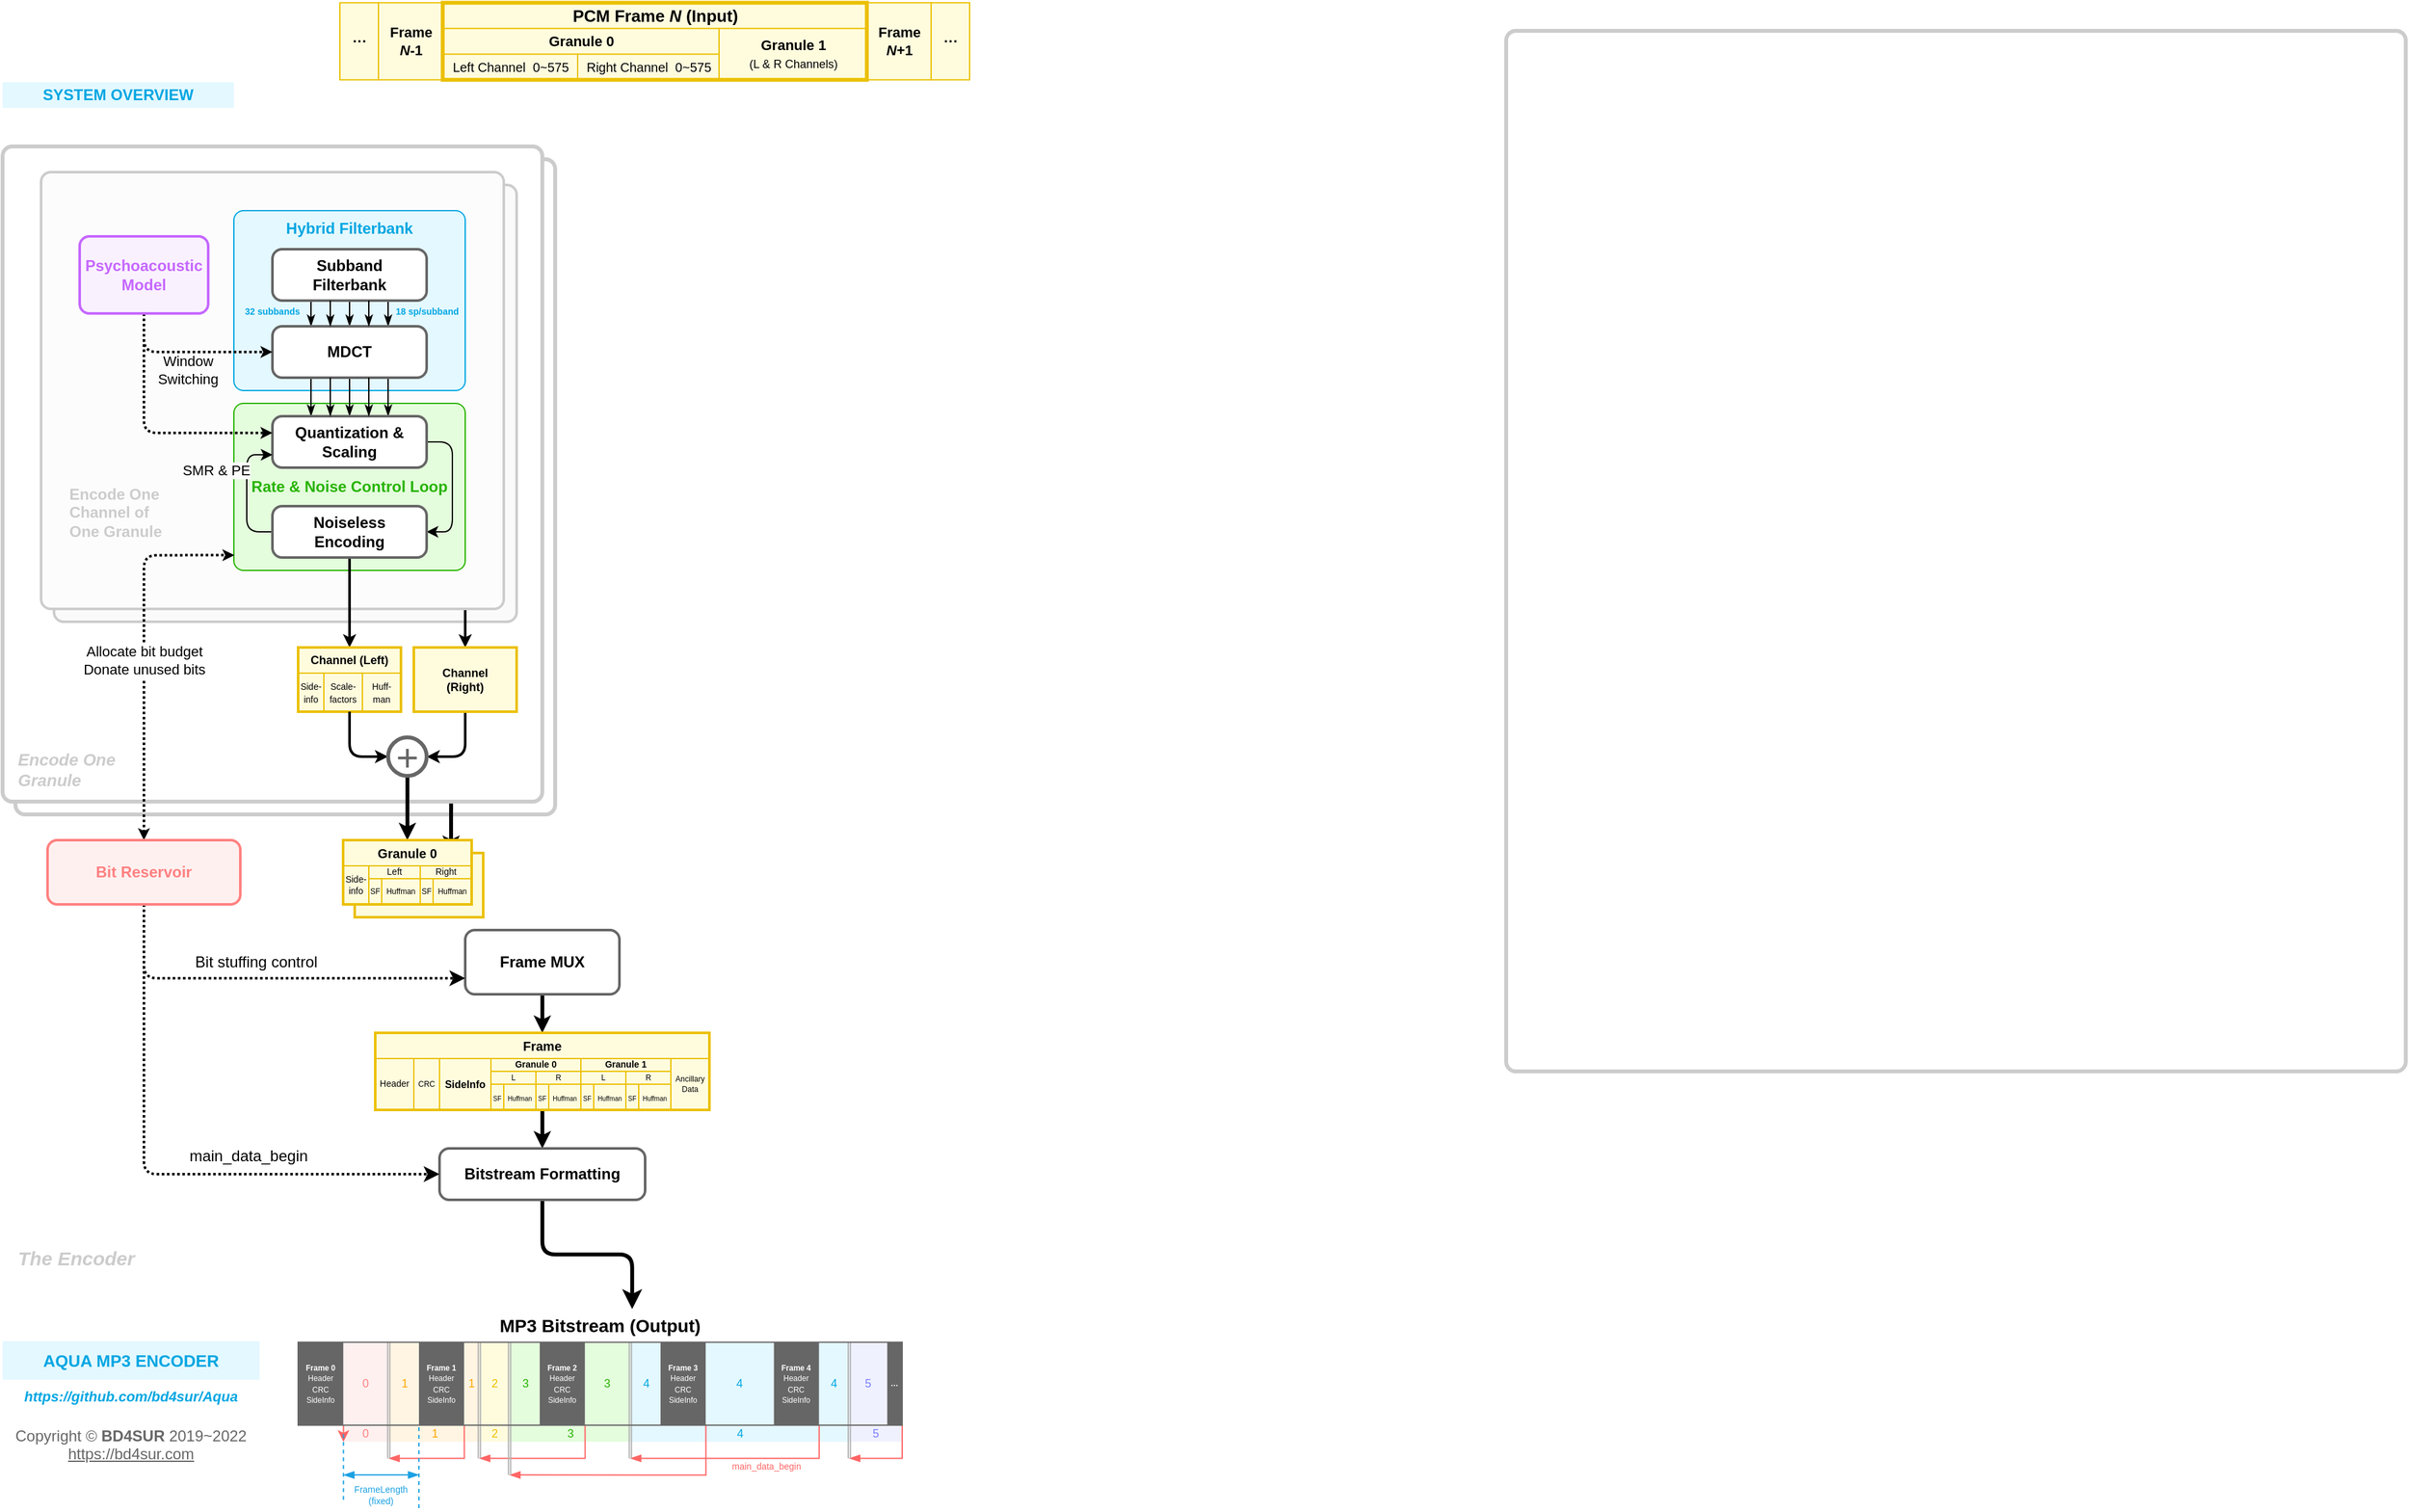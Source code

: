 <mxfile version="14.6.13" type="device"><diagram id="ZD4H_yKI_9F6W-21FXOI" name="Page-1"><mxGraphModel dx="1553" dy="866" grid="1" gridSize="10" guides="1" tooltips="1" connect="1" arrows="1" fold="1" page="1" pageScale="1" pageWidth="1920" pageHeight="1200" math="0" shadow="0"><root><mxCell id="0"/><mxCell id="1" parent="0"/><mxCell id="SL_oXB5MTT6fEGJi04SO-61" value="&lt;b style=&quot;font-size: 13px&quot;&gt;&lt;br&gt;&lt;/b&gt;" style="rounded=1;whiteSpace=wrap;html=1;strokeColor=#CCCCCC;fillColor=#FFFFFF;arcSize=15;absoluteArcSize=1;fontColor=#333333;align=center;strokeWidth=3;" parent="1" vertex="1"><mxGeometry x="50" y="170" width="420" height="510" as="geometry"/></mxCell><mxCell id="sbfCJANz1OwUkJp2nn3u-33" style="edgeStyle=none;rounded=1;orthogonalLoop=1;jettySize=auto;html=1;exitX=0.831;exitY=1.002;exitDx=0;exitDy=0;entryX=0.75;entryY=0;entryDx=0;entryDy=0;endSize=4;strokeWidth=3;fontSize=7;exitPerimeter=0;" parent="1" source="SL_oXB5MTT6fEGJi04SO-59" target="Id4Xp1bTh-s1tEXMkcyZ-22" edge="1"><mxGeometry relative="1" as="geometry"/></mxCell><mxCell id="SL_oXB5MTT6fEGJi04SO-59" value="&lt;b&gt;&lt;br&gt;&lt;/b&gt;" style="rounded=1;whiteSpace=wrap;html=1;strokeColor=#cccccc;fillColor=#FFFFFF;arcSize=15;absoluteArcSize=1;fontColor=#333333;align=center;strokeWidth=3;" parent="1" vertex="1"><mxGeometry x="40" y="160" width="420" height="510" as="geometry"/></mxCell><mxCell id="SL_oXB5MTT6fEGJi04SO-37" value="&lt;b&gt;&lt;br&gt;&lt;/b&gt;" style="rounded=1;whiteSpace=wrap;html=1;arcSize=15;absoluteArcSize=1;fontColor=#CCCCCC;align=center;strokeWidth=2;strokeColor=#CCCCCC;fillColor=#FAFAFA;" parent="1" vertex="1"><mxGeometry x="80" y="190" width="360" height="340" as="geometry"/></mxCell><mxCell id="mhcP3vSzp7IAVWrXSec_-7" value="···" style="rounded=0;whiteSpace=wrap;html=1;strokeColor=#EBC000;fillColor=#FFFCDE;horizontal=1;verticalAlign=middle;fontStyle=1;fontSize=11;strokeWidth=1;" parent="1" vertex="1"><mxGeometry x="762.5" y="48.15" width="30" height="60" as="geometry"/></mxCell><mxCell id="mhcP3vSzp7IAVWrXSec_-2" value="Frame&lt;br&gt;&lt;i&gt;N&lt;/i&gt;+1" style="rounded=0;whiteSpace=wrap;html=1;strokeColor=#EBC000;fillColor=#FFFCDE;horizontal=1;verticalAlign=middle;fontStyle=1;fontSize=11;strokeWidth=1;" parent="1" vertex="1"><mxGeometry x="712.5" y="48.15" width="50" height="60" as="geometry"/></mxCell><mxCell id="mhcP3vSzp7IAVWrXSec_-8" value="···" style="rounded=0;whiteSpace=wrap;html=1;strokeColor=#EBC000;fillColor=#FFFCDE;horizontal=1;verticalAlign=middle;fontStyle=1;fontSize=11;strokeWidth=1;" parent="1" vertex="1"><mxGeometry x="302.5" y="48.15" width="30" height="60" as="geometry"/></mxCell><mxCell id="Id4Xp1bTh-s1tEXMkcyZ-107" value="&lt;b&gt;&lt;br&gt;&lt;/b&gt;" style="rounded=1;whiteSpace=wrap;html=1;strokeColor=#cccccc;fillColor=#FFFFFF;arcSize=15;absoluteArcSize=1;fontColor=#000000;align=center;strokeWidth=3;" parent="1" vertex="1"><mxGeometry x="1210" y="70" width="700" height="810" as="geometry"/></mxCell><mxCell id="SL_oXB5MTT6fEGJi04SO-69" value="&lt;font style=&quot;font-size: 13px&quot;&gt;PCM Frame &lt;i&gt;N&lt;/i&gt; (Input)&lt;/font&gt;" style="rounded=0;whiteSpace=wrap;html=1;strokeColor=#EBC000;fillColor=#FFFCDE;horizontal=1;verticalAlign=top;fontStyle=1;spacingTop=-4;fontSize=13;" parent="1" vertex="1"><mxGeometry x="382.5" y="48.15" width="330" height="60" as="geometry"/></mxCell><mxCell id="SL_oXB5MTT6fEGJi04SO-62" value="Granule 0" style="rounded=0;whiteSpace=wrap;html=1;strokeColor=#EBC000;fillColor=#FFFCDE;horizontal=1;verticalAlign=top;fontStyle=1;spacingBottom=0;spacingTop=-3;fontSize=11;" parent="1" vertex="1"><mxGeometry x="382.5" y="68.15" width="215" height="40" as="geometry"/></mxCell><mxCell id="sbfCJANz1OwUkJp2nn3u-25" style="rounded=1;orthogonalLoop=1;jettySize=auto;html=1;entryX=0.5;entryY=0;entryDx=0;entryDy=0;strokeWidth=2;endSize=4;" parent="1" target="Id4Xp1bTh-s1tEXMkcyZ-9" edge="1"><mxGeometry relative="1" as="geometry"><mxPoint x="400" y="520" as="sourcePoint"/></mxGeometry></mxCell><mxCell id="SL_oXB5MTT6fEGJi04SO-35" value="" style="rounded=1;whiteSpace=wrap;html=1;arcSize=15;absoluteArcSize=1;fontColor=#333333;align=left;strokeColor=#CCCCCC;strokeWidth=2;fillColor=#Fcfcfc;" parent="1" vertex="1"><mxGeometry x="70" y="180" width="360" height="340" as="geometry"/></mxCell><mxCell id="SL_oXB5MTT6fEGJi04SO-28" value="Rate &amp;amp; Noise Control Loop" style="rounded=1;whiteSpace=wrap;html=1;strokeColor=#27B300;fillColor=#E4FDDD;arcSize=15;absoluteArcSize=1;verticalAlign=middle;fontStyle=1;fontColor=#27B300;fontSize=12;strokeWidth=1;" parent="1" vertex="1"><mxGeometry x="220" y="360" width="180" height="130" as="geometry"/></mxCell><mxCell id="SL_oXB5MTT6fEGJi04SO-26" value="Hybrid Filterbank" style="rounded=1;whiteSpace=wrap;html=1;strokeColor=#00A6E2;fillColor=#E4F8FF;arcSize=15;absoluteArcSize=1;verticalAlign=top;align=center;fontStyle=1;fontColor=#00A6E2;fontSize=12;strokeWidth=1;" parent="1" vertex="1"><mxGeometry x="220" y="210" width="180" height="140" as="geometry"/></mxCell><mxCell id="SL_oXB5MTT6fEGJi04SO-8" style="edgeStyle=orthogonalEdgeStyle;rounded=0;orthogonalLoop=1;jettySize=auto;html=1;exitX=0.5;exitY=1;exitDx=0;exitDy=0;entryX=0.5;entryY=0;entryDx=0;entryDy=0;strokeWidth=1;endArrow=classicThin;endFill=1;" parent="1" source="SL_oXB5MTT6fEGJi04SO-1" target="SL_oXB5MTT6fEGJi04SO-2" edge="1"><mxGeometry relative="1" as="geometry"/></mxCell><mxCell id="M6BIroo0IRRYwlxqJ-o5-2" style="edgeStyle=orthogonalEdgeStyle;rounded=0;orthogonalLoop=1;jettySize=auto;html=1;exitX=0.25;exitY=1;exitDx=0;exitDy=0;entryX=0.25;entryY=0;entryDx=0;entryDy=0;fontFamily=Verdana;fontColor=#808080;strokeWidth=1;endArrow=classicThin;endFill=1;" parent="1" source="SL_oXB5MTT6fEGJi04SO-1" target="SL_oXB5MTT6fEGJi04SO-2" edge="1"><mxGeometry relative="1" as="geometry"/></mxCell><mxCell id="M6BIroo0IRRYwlxqJ-o5-3" style="edgeStyle=orthogonalEdgeStyle;rounded=0;orthogonalLoop=1;jettySize=auto;html=1;exitX=0.75;exitY=1;exitDx=0;exitDy=0;entryX=0.75;entryY=0;entryDx=0;entryDy=0;strokeWidth=1;fontFamily=Verdana;fontColor=#808080;endArrow=classicThin;endFill=1;" parent="1" source="SL_oXB5MTT6fEGJi04SO-1" target="SL_oXB5MTT6fEGJi04SO-2" edge="1"><mxGeometry relative="1" as="geometry"/></mxCell><mxCell id="SL_oXB5MTT6fEGJi04SO-1" value="Subband&lt;br&gt;Filterbank" style="rounded=1;whiteSpace=wrap;html=1;absoluteArcSize=1;arcSize=15;fontStyle=1;strokeWidth=2;strokeColor=#666666;" parent="1" vertex="1"><mxGeometry x="250" y="240" width="120" height="40" as="geometry"/></mxCell><mxCell id="SL_oXB5MTT6fEGJi04SO-9" style="edgeStyle=orthogonalEdgeStyle;rounded=0;orthogonalLoop=1;jettySize=auto;html=1;exitX=0.5;exitY=1;exitDx=0;exitDy=0;entryX=0.5;entryY=0;entryDx=0;entryDy=0;strokeWidth=1;endArrow=classicThin;endFill=1;" parent="1" source="SL_oXB5MTT6fEGJi04SO-2" target="SL_oXB5MTT6fEGJi04SO-3" edge="1"><mxGeometry relative="1" as="geometry"/></mxCell><mxCell id="M6BIroo0IRRYwlxqJ-o5-8" style="edgeStyle=orthogonalEdgeStyle;rounded=0;orthogonalLoop=1;jettySize=auto;html=1;exitX=0.25;exitY=1;exitDx=0;exitDy=0;entryX=0.25;entryY=0;entryDx=0;entryDy=0;strokeWidth=1;fontFamily=Verdana;fontColor=#808080;endArrow=classicThin;endFill=1;" parent="1" source="SL_oXB5MTT6fEGJi04SO-2" target="SL_oXB5MTT6fEGJi04SO-3" edge="1"><mxGeometry relative="1" as="geometry"/></mxCell><mxCell id="M6BIroo0IRRYwlxqJ-o5-9" style="edgeStyle=orthogonalEdgeStyle;rounded=0;orthogonalLoop=1;jettySize=auto;html=1;exitX=0.75;exitY=1;exitDx=0;exitDy=0;entryX=0.75;entryY=0;entryDx=0;entryDy=0;strokeWidth=1;fontFamily=Verdana;fontColor=#808080;endArrow=classicThin;endFill=1;" parent="1" source="SL_oXB5MTT6fEGJi04SO-2" target="SL_oXB5MTT6fEGJi04SO-3" edge="1"><mxGeometry relative="1" as="geometry"/></mxCell><mxCell id="SL_oXB5MTT6fEGJi04SO-2" value="MDCT" style="rounded=1;whiteSpace=wrap;html=1;absoluteArcSize=1;arcSize=15;fontStyle=1;strokeWidth=2;strokeColor=#666666;" parent="1" vertex="1"><mxGeometry x="250" y="300" width="120" height="40" as="geometry"/></mxCell><mxCell id="SL_oXB5MTT6fEGJi04SO-14" style="edgeStyle=orthogonalEdgeStyle;orthogonalLoop=1;jettySize=auto;html=1;exitX=1;exitY=0.5;exitDx=0;exitDy=0;entryX=1;entryY=0.5;entryDx=0;entryDy=0;rounded=1;" parent="1" source="SL_oXB5MTT6fEGJi04SO-3" target="SL_oXB5MTT6fEGJi04SO-4" edge="1"><mxGeometry relative="1" as="geometry"/></mxCell><mxCell id="SL_oXB5MTT6fEGJi04SO-3" value="&lt;font style=&quot;font-size: 12px;&quot;&gt;Quantization &amp;amp;&lt;br style=&quot;font-size: 12px;&quot;&gt;Scaling&lt;/font&gt;" style="rounded=1;whiteSpace=wrap;html=1;arcSize=15;absoluteArcSize=1;fontStyle=1;strokeWidth=2;strokeColor=#666666;fontSize=12;" parent="1" vertex="1"><mxGeometry x="250" y="370" width="120" height="40" as="geometry"/></mxCell><mxCell id="SL_oXB5MTT6fEGJi04SO-15" style="edgeStyle=orthogonalEdgeStyle;rounded=1;orthogonalLoop=1;jettySize=auto;html=1;exitX=0;exitY=0.5;exitDx=0;exitDy=0;entryX=0;entryY=0.75;entryDx=0;entryDy=0;" parent="1" source="SL_oXB5MTT6fEGJi04SO-4" target="SL_oXB5MTT6fEGJi04SO-3" edge="1"><mxGeometry relative="1" as="geometry"/></mxCell><mxCell id="sbfCJANz1OwUkJp2nn3u-13" style="edgeStyle=orthogonalEdgeStyle;rounded=1;orthogonalLoop=1;jettySize=auto;html=1;exitX=0.5;exitY=1;exitDx=0;exitDy=0;entryX=0.5;entryY=0;entryDx=0;entryDy=0;strokeWidth=2;endSize=4;" parent="1" source="SL_oXB5MTT6fEGJi04SO-4" target="1MiHoFg_cXncjIn1KHRP-2" edge="1"><mxGeometry relative="1" as="geometry"/></mxCell><mxCell id="SL_oXB5MTT6fEGJi04SO-4" value="Noiseless&lt;br style=&quot;font-size: 12px;&quot;&gt;Encoding" style="rounded=1;whiteSpace=wrap;html=1;absoluteArcSize=1;arcSize=15;fontStyle=1;fontSize=12;strokeWidth=2;strokeColor=#666666;" parent="1" vertex="1"><mxGeometry x="250" y="440" width="120" height="40" as="geometry"/></mxCell><mxCell id="SL_oXB5MTT6fEGJi04SO-18" style="edgeStyle=orthogonalEdgeStyle;rounded=1;orthogonalLoop=1;jettySize=auto;html=1;exitX=0.5;exitY=1;exitDx=0;exitDy=0;entryX=0;entryY=0.5;entryDx=0;entryDy=0;dashed=1;strokeWidth=2;dashPattern=1 1;endSize=3;" parent="1" source="SL_oXB5MTT6fEGJi04SO-16" target="SL_oXB5MTT6fEGJi04SO-2" edge="1"><mxGeometry relative="1" as="geometry"/></mxCell><mxCell id="SL_oXB5MTT6fEGJi04SO-21" value="Window&lt;br style=&quot;font-size: 11px;&quot;&gt;Switching" style="text;html=1;align=center;verticalAlign=middle;resizable=0;points=[];;labelBackgroundColor=#FCFCFC;fontSize=11;" parent="SL_oXB5MTT6fEGJi04SO-18" vertex="1" connectable="0"><mxGeometry x="-0.273" y="20" relative="1" as="geometry"><mxPoint x="16.67" y="34" as="offset"/></mxGeometry></mxCell><mxCell id="SL_oXB5MTT6fEGJi04SO-19" style="edgeStyle=orthogonalEdgeStyle;rounded=1;orthogonalLoop=1;jettySize=auto;html=1;dashed=1;strokeWidth=2;dashPattern=1 1;endArrow=classic;endFill=1;endSize=3;exitX=0.5;exitY=1;exitDx=0;exitDy=0;" parent="1" source="SL_oXB5MTT6fEGJi04SO-16" target="SL_oXB5MTT6fEGJi04SO-3" edge="1"><mxGeometry relative="1" as="geometry"><mxPoint x="150" y="280" as="sourcePoint"/><Array as="points"><mxPoint x="150" y="383"/></Array></mxGeometry></mxCell><mxCell id="SL_oXB5MTT6fEGJi04SO-20" value="SMR &amp;amp; PE" style="text;html=1;align=center;verticalAlign=middle;resizable=0;points=[];;labelBackgroundColor=#FCFCFC;fontSize=11;" parent="SL_oXB5MTT6fEGJi04SO-19" vertex="1" connectable="0"><mxGeometry x="-0.039" y="20" relative="1" as="geometry"><mxPoint x="36.24" y="28.9" as="offset"/></mxGeometry></mxCell><mxCell id="SL_oXB5MTT6fEGJi04SO-16" value="Psychoacoustic&lt;br style=&quot;font-size: 12px;&quot;&gt;Model" style="rounded=1;whiteSpace=wrap;html=1;absoluteArcSize=1;arcSize=15;fillColor=#FAF1FF;strokeColor=#C567FF;fontSize=12;fontStyle=1;strokeWidth=2;fontColor=#C567FF;" parent="1" vertex="1"><mxGeometry x="100" y="230" width="100" height="60" as="geometry"/></mxCell><mxCell id="SL_oXB5MTT6fEGJi04SO-22" value="Left Channel&amp;nbsp; 0~575" style="rounded=0;whiteSpace=wrap;html=1;strokeColor=#EBC000;fillColor=#FFFCDE;fontSize=10;" parent="1" vertex="1"><mxGeometry x="382.5" y="88.15" width="105" height="20" as="geometry"/></mxCell><mxCell id="SL_oXB5MTT6fEGJi04SO-36" value="Encode One Channel of&lt;br&gt;One Granule" style="text;html=1;strokeColor=none;fillColor=none;align=left;verticalAlign=middle;whiteSpace=wrap;rounded=0;labelBackgroundColor=none;fontStyle=1;fontSize=12;fontColor=#CCCCCC;" parent="1" vertex="1"><mxGeometry x="90" y="425" width="90" height="40" as="geometry"/></mxCell><mxCell id="SL_oXB5MTT6fEGJi04SO-38" value="Right Channel&amp;nbsp; 0~575" style="rounded=0;whiteSpace=wrap;html=1;strokeColor=#EBC000;fillColor=#FFFCDE;fontSize=10;" parent="1" vertex="1"><mxGeometry x="487.5" y="88.15" width="110" height="20" as="geometry"/></mxCell><mxCell id="SL_oXB5MTT6fEGJi04SO-53" style="edgeStyle=orthogonalEdgeStyle;rounded=1;orthogonalLoop=1;jettySize=auto;html=1;exitX=0.5;exitY=1;exitDx=0;exitDy=0;entryX=0.5;entryY=0;entryDx=0;entryDy=0;strokeWidth=3;endSize=4;" parent="1" source="SL_oXB5MTT6fEGJi04SO-49" target="SL_oXB5MTT6fEGJi04SO-52" edge="1"><mxGeometry relative="1" as="geometry"/></mxCell><mxCell id="SL_oXB5MTT6fEGJi04SO-49" value="Frame MUX" style="rounded=1;whiteSpace=wrap;html=1;absoluteArcSize=1;arcSize=15;fontStyle=1;strokeWidth=2;strokeColor=#666666;" parent="1" vertex="1"><mxGeometry x="400" y="770" width="120" height="50" as="geometry"/></mxCell><mxCell id="SL_oXB5MTT6fEGJi04SO-55" style="edgeStyle=orthogonalEdgeStyle;rounded=1;orthogonalLoop=1;jettySize=auto;html=1;exitX=0.5;exitY=1;exitDx=0;exitDy=0;entryX=0.5;entryY=0;entryDx=0;entryDy=0;strokeWidth=3;startSize=6;endSize=4;" parent="1" source="SL_oXB5MTT6fEGJi04SO-52" target="SL_oXB5MTT6fEGJi04SO-54" edge="1"><mxGeometry relative="1" as="geometry"/></mxCell><mxCell id="SL_oXB5MTT6fEGJi04SO-52" value="" style="rounded=0;whiteSpace=wrap;html=1;strokeColor=#EBC000;fillColor=#FFFCDE;" parent="1" vertex="1"><mxGeometry x="330" y="850" width="260" height="60" as="geometry"/></mxCell><mxCell id="SL_oXB5MTT6fEGJi04SO-58" style="edgeStyle=orthogonalEdgeStyle;rounded=1;orthogonalLoop=1;jettySize=auto;html=1;exitX=0.5;exitY=1;exitDx=0;exitDy=0;strokeWidth=3;entryX=0.553;entryY=0.002;entryDx=0;entryDy=0;entryPerimeter=0;" parent="1" source="SL_oXB5MTT6fEGJi04SO-54" target="1MiHoFg_cXncjIn1KHRP-40" edge="1"><mxGeometry relative="1" as="geometry"><mxPoint x="560" y="1060" as="targetPoint"/></mxGeometry></mxCell><mxCell id="SL_oXB5MTT6fEGJi04SO-54" value="Bitstream Formatting" style="rounded=1;whiteSpace=wrap;html=1;absoluteArcSize=1;arcSize=15;fontStyle=1;strokeWidth=2;strokeColor=#666666;" parent="1" vertex="1"><mxGeometry x="380" y="940" width="160" height="40" as="geometry"/></mxCell><mxCell id="SL_oXB5MTT6fEGJi04SO-60" value="Encode One Granule" style="text;html=1;strokeColor=none;fillColor=none;align=left;verticalAlign=middle;whiteSpace=wrap;rounded=0;labelBackgroundColor=none;fontStyle=3;fontSize=13;fontColor=#CCCCCC;" parent="1" vertex="1"><mxGeometry x="50" y="630" width="120" height="30" as="geometry"/></mxCell><mxCell id="SL_oXB5MTT6fEGJi04SO-63" value="Granule 1&lt;br style=&quot;font-size: 11px&quot;&gt;&lt;font style=&quot;font-weight: normal ; font-size: 9px&quot;&gt;(L &amp;amp; R Channels)&lt;/font&gt;" style="rounded=0;whiteSpace=wrap;html=1;strokeColor=#EBC000;fillColor=#FFFCDE;horizontal=1;verticalAlign=middle;fontStyle=1;fontSize=11;" parent="1" vertex="1"><mxGeometry x="597.5" y="68.15" width="115" height="40" as="geometry"/></mxCell><mxCell id="o0mPNdaz0BpGMCpmVBZC-9" style="edgeStyle=orthogonalEdgeStyle;rounded=1;orthogonalLoop=1;jettySize=auto;html=1;exitX=0.5;exitY=1;exitDx=0;exitDy=0;entryX=0;entryY=0.75;entryDx=0;entryDy=0;strokeWidth=2;dashed=1;dashPattern=1 1;" parent="1" source="o0mPNdaz0BpGMCpmVBZC-7" target="SL_oXB5MTT6fEGJi04SO-49" edge="1"><mxGeometry relative="1" as="geometry"><Array as="points"><mxPoint x="150" y="808"/></Array></mxGeometry></mxCell><mxCell id="o0mPNdaz0BpGMCpmVBZC-12" value="Bit stuffing control" style="text;html=1;align=center;verticalAlign=middle;resizable=0;points=[];;labelBackgroundColor=#ffffff;" parent="o0mPNdaz0BpGMCpmVBZC-9" vertex="1" connectable="0"><mxGeometry x="0.221" y="-1" relative="1" as="geometry"><mxPoint x="-43.57" y="-13.29" as="offset"/></mxGeometry></mxCell><mxCell id="o0mPNdaz0BpGMCpmVBZC-10" style="edgeStyle=orthogonalEdgeStyle;rounded=1;orthogonalLoop=1;jettySize=auto;html=1;exitX=0.5;exitY=1;exitDx=0;exitDy=0;entryX=0;entryY=0.5;entryDx=0;entryDy=0;dashed=1;strokeWidth=2;dashPattern=1 1;" parent="1" source="o0mPNdaz0BpGMCpmVBZC-7" target="SL_oXB5MTT6fEGJi04SO-54" edge="1"><mxGeometry relative="1" as="geometry"><Array as="points"><mxPoint x="150" y="960"/></Array></mxGeometry></mxCell><mxCell id="o0mPNdaz0BpGMCpmVBZC-11" value="main_data_begin" style="text;html=1;align=center;verticalAlign=middle;resizable=0;points=[];;labelBackgroundColor=#ffffff;" parent="o0mPNdaz0BpGMCpmVBZC-10" vertex="1" connectable="0"><mxGeometry x="0.343" y="2" relative="1" as="geometry"><mxPoint x="-4.71" y="-12.17" as="offset"/></mxGeometry></mxCell><mxCell id="o0mPNdaz0BpGMCpmVBZC-13" style="edgeStyle=orthogonalEdgeStyle;rounded=1;orthogonalLoop=1;jettySize=auto;html=1;dashed=1;strokeWidth=2;startArrow=classic;startFill=1;entryX=0.002;entryY=0.909;entryDx=0;entryDy=0;entryPerimeter=0;dashPattern=1 1;endSize=3;startSize=3;exitX=0.5;exitY=0;exitDx=0;exitDy=0;" parent="1" source="o0mPNdaz0BpGMCpmVBZC-7" target="SL_oXB5MTT6fEGJi04SO-28" edge="1"><mxGeometry relative="1" as="geometry"><Array as="points"><mxPoint x="150" y="700"/><mxPoint x="150" y="478"/></Array></mxGeometry></mxCell><mxCell id="o0mPNdaz0BpGMCpmVBZC-15" value="Allocate bit budget&lt;br style=&quot;font-size: 11px&quot;&gt;Donate unused bits" style="text;html=1;align=center;verticalAlign=middle;resizable=0;points=[];;labelBackgroundColor=#ffffff;fontSize=11;labelBorderColor=none;spacingTop=0;spacing=0;spacingBottom=0;" parent="o0mPNdaz0BpGMCpmVBZC-13" vertex="1" connectable="0"><mxGeometry x="-0.247" y="-1" relative="1" as="geometry"><mxPoint x="-1" y="-30" as="offset"/></mxGeometry></mxCell><mxCell id="o0mPNdaz0BpGMCpmVBZC-7" value="Bit Reservoir" style="rounded=1;whiteSpace=wrap;html=1;absoluteArcSize=1;arcSize=15;fillColor=#FFF0F0;strokeColor=#FF8080;fontStyle=1;fontColor=#FF8080;strokeWidth=2;" parent="1" vertex="1"><mxGeometry x="75" y="700" width="150" height="50" as="geometry"/></mxCell><mxCell id="sbfCJANz1OwUkJp2nn3u-20" style="edgeStyle=orthogonalEdgeStyle;rounded=1;orthogonalLoop=1;jettySize=auto;html=1;exitX=0.5;exitY=1;exitDx=0;exitDy=0;entryX=1;entryY=0.5;entryDx=0;entryDy=0;strokeWidth=2;endSize=4;" parent="1" source="Id4Xp1bTh-s1tEXMkcyZ-9" target="sbfCJANz1OwUkJp2nn3u-30" edge="1"><mxGeometry relative="1" as="geometry"><mxPoint x="390" y="665" as="targetPoint"/></mxGeometry></mxCell><mxCell id="Id4Xp1bTh-s1tEXMkcyZ-9" value="Channel&lt;br&gt;(Right)" style="rounded=0;whiteSpace=wrap;html=1;strokeColor=#EBC000;fillColor=#FFFCDE;fontSize=9;fontStyle=1;strokeWidth=2;" parent="1" vertex="1"><mxGeometry x="360" y="550" width="80" height="50" as="geometry"/></mxCell><mxCell id="Id4Xp1bTh-s1tEXMkcyZ-22" value="Granule 1" style="rounded=0;whiteSpace=wrap;html=1;fontSize=10;fontStyle=1;fillColor=#FFFCDE;strokeColor=#EBC000;strokeWidth=2;" parent="1" vertex="1"><mxGeometry x="314" y="710" width="100" height="50" as="geometry"/></mxCell><mxCell id="Id4Xp1bTh-s1tEXMkcyZ-30" value="Frame" style="rounded=0;whiteSpace=wrap;html=1;fontSize=10;fontStyle=1;fillColor=#FFFCDE;strokeColor=#EBC000;" parent="1" vertex="1"><mxGeometry x="330" y="850" width="260" height="20" as="geometry"/></mxCell><mxCell id="Id4Xp1bTh-s1tEXMkcyZ-31" value="Header" style="rounded=0;whiteSpace=wrap;html=1;strokeColor=#EBC000;fillColor=#FFFCDE;fontSize=7;" parent="1" vertex="1"><mxGeometry x="330" y="870" width="30" height="40" as="geometry"/></mxCell><mxCell id="Id4Xp1bTh-s1tEXMkcyZ-32" value="CRC" style="rounded=0;whiteSpace=wrap;html=1;strokeColor=#EBC000;fillColor=#FFFCDE;fontSize=6;" parent="1" vertex="1"><mxGeometry x="360" y="870" width="20" height="40" as="geometry"/></mxCell><mxCell id="Id4Xp1bTh-s1tEXMkcyZ-33" value="Granule 0" style="rounded=0;whiteSpace=wrap;html=1;strokeColor=#EBC000;fillColor=#FFFCDE;fontSize=7;fontStyle=1" parent="1" vertex="1"><mxGeometry x="420" y="870" width="70" height="10" as="geometry"/></mxCell><mxCell id="Id4Xp1bTh-s1tEXMkcyZ-34" value="Granule 1" style="rounded=0;whiteSpace=wrap;html=1;strokeColor=#EBC000;fillColor=#FFFCDE;fontSize=7;fontStyle=1" parent="1" vertex="1"><mxGeometry x="490" y="870" width="70" height="10" as="geometry"/></mxCell><mxCell id="Id4Xp1bTh-s1tEXMkcyZ-35" value="Ancillary&lt;br style=&quot;font-size: 6px;&quot;&gt;Data" style="rounded=0;whiteSpace=wrap;html=1;strokeColor=#EBC000;fillColor=#FFFCDE;fontSize=6;" parent="1" vertex="1"><mxGeometry x="560" y="870" width="30" height="40" as="geometry"/></mxCell><mxCell id="Id4Xp1bTh-s1tEXMkcyZ-36" value="SideInfo" style="rounded=0;whiteSpace=wrap;html=1;strokeColor=#EBC000;fillColor=#FFFCDE;fontSize=8;fontStyle=1" parent="1" vertex="1"><mxGeometry x="380" y="870" width="40" height="40" as="geometry"/></mxCell><mxCell id="Id4Xp1bTh-s1tEXMkcyZ-86" value="L" style="rounded=0;whiteSpace=wrap;html=1;strokeColor=#EBC000;fillColor=#FFFCDE;fontSize=6;fontStyle=0" parent="1" vertex="1"><mxGeometry x="490" y="880" width="35" height="10" as="geometry"/></mxCell><mxCell id="Id4Xp1bTh-s1tEXMkcyZ-87" value="R" style="rounded=0;whiteSpace=wrap;html=1;strokeColor=#EBC000;fillColor=#FFFCDE;fontSize=6;fontStyle=0" parent="1" vertex="1"><mxGeometry x="525" y="880" width="35" height="10" as="geometry"/></mxCell><mxCell id="Id4Xp1bTh-s1tEXMkcyZ-90" value="L" style="rounded=0;whiteSpace=wrap;html=1;strokeColor=#EBC000;fillColor=#FFFCDE;fontSize=6;fontStyle=0" parent="1" vertex="1"><mxGeometry x="420" y="880" width="35" height="10" as="geometry"/></mxCell><mxCell id="Id4Xp1bTh-s1tEXMkcyZ-91" value="R" style="rounded=0;whiteSpace=wrap;html=1;strokeColor=#EBC000;fillColor=#FFFCDE;fontSize=6;fontStyle=0" parent="1" vertex="1"><mxGeometry x="455" y="880" width="35" height="10" as="geometry"/></mxCell><mxCell id="Id4Xp1bTh-s1tEXMkcyZ-92" value="SF" style="rounded=0;whiteSpace=wrap;html=1;strokeColor=#EBC000;fillColor=#FFFCDE;fontSize=5;fontStyle=0" parent="1" vertex="1"><mxGeometry x="420" y="890" width="10" height="20" as="geometry"/></mxCell><mxCell id="Id4Xp1bTh-s1tEXMkcyZ-93" value="Huffman" style="rounded=0;whiteSpace=wrap;html=1;strokeColor=#EBC000;fillColor=#FFFCDE;fontSize=5;fontStyle=0" parent="1" vertex="1"><mxGeometry x="430" y="890" width="25" height="20" as="geometry"/></mxCell><mxCell id="Id4Xp1bTh-s1tEXMkcyZ-94" value="SF" style="rounded=0;whiteSpace=wrap;html=1;strokeColor=#EBC000;fillColor=#FFFCDE;fontSize=5;fontStyle=0" parent="1" vertex="1"><mxGeometry x="455" y="890" width="10" height="20" as="geometry"/></mxCell><mxCell id="Id4Xp1bTh-s1tEXMkcyZ-95" value="Huffman" style="rounded=0;whiteSpace=wrap;html=1;strokeColor=#EBC000;fillColor=#FFFCDE;fontSize=5;fontStyle=0" parent="1" vertex="1"><mxGeometry x="465" y="890" width="25" height="20" as="geometry"/></mxCell><mxCell id="Id4Xp1bTh-s1tEXMkcyZ-96" value="SF" style="rounded=0;whiteSpace=wrap;html=1;strokeColor=#EBC000;fillColor=#FFFCDE;fontSize=5;fontStyle=0" parent="1" vertex="1"><mxGeometry x="490" y="890" width="10" height="20" as="geometry"/></mxCell><mxCell id="Id4Xp1bTh-s1tEXMkcyZ-97" value="Huffman" style="rounded=0;whiteSpace=wrap;html=1;strokeColor=#EBC000;fillColor=#FFFCDE;fontSize=5;fontStyle=0" parent="1" vertex="1"><mxGeometry x="500" y="890" width="25" height="20" as="geometry"/></mxCell><mxCell id="Id4Xp1bTh-s1tEXMkcyZ-98" value="SF" style="rounded=0;whiteSpace=wrap;html=1;strokeColor=#EBC000;fillColor=#FFFCDE;fontSize=5;fontStyle=0" parent="1" vertex="1"><mxGeometry x="525" y="890" width="10" height="20" as="geometry"/></mxCell><mxCell id="Id4Xp1bTh-s1tEXMkcyZ-99" value="Huffman" style="rounded=0;whiteSpace=wrap;html=1;strokeColor=#EBC000;fillColor=#FFFCDE;fontSize=5;fontStyle=0" parent="1" vertex="1"><mxGeometry x="535" y="890" width="25" height="20" as="geometry"/></mxCell><mxCell id="M6BIroo0IRRYwlxqJ-o5-4" style="edgeStyle=orthogonalEdgeStyle;rounded=0;orthogonalLoop=1;jettySize=auto;html=1;exitX=0.25;exitY=1;exitDx=0;exitDy=0;entryX=0.25;entryY=0;entryDx=0;entryDy=0;fontFamily=Verdana;fontColor=#808080;strokeWidth=1;endArrow=classicThin;endFill=1;" parent="1" edge="1"><mxGeometry relative="1" as="geometry"><mxPoint x="325" y="280" as="sourcePoint"/><mxPoint x="325" y="300" as="targetPoint"/></mxGeometry></mxCell><mxCell id="M6BIroo0IRRYwlxqJ-o5-5" style="edgeStyle=orthogonalEdgeStyle;rounded=0;orthogonalLoop=1;jettySize=auto;html=1;exitX=0.25;exitY=1;exitDx=0;exitDy=0;entryX=0.25;entryY=0;entryDx=0;entryDy=0;fontFamily=Verdana;fontColor=#808080;strokeWidth=1;endArrow=classicThin;endFill=1;" parent="1" edge="1"><mxGeometry relative="1" as="geometry"><mxPoint x="295" y="280" as="sourcePoint"/><mxPoint x="295" y="300" as="targetPoint"/></mxGeometry></mxCell><mxCell id="M6BIroo0IRRYwlxqJ-o5-10" style="edgeStyle=orthogonalEdgeStyle;rounded=0;orthogonalLoop=1;jettySize=auto;html=1;exitX=0.25;exitY=1;exitDx=0;exitDy=0;entryX=0.25;entryY=0;entryDx=0;entryDy=0;strokeWidth=1;fontFamily=Verdana;fontColor=#808080;endArrow=classicThin;endFill=1;" parent="1" edge="1"><mxGeometry relative="1" as="geometry"><mxPoint x="325" y="340" as="sourcePoint"/><mxPoint x="325" y="370" as="targetPoint"/></mxGeometry></mxCell><mxCell id="M6BIroo0IRRYwlxqJ-o5-11" style="edgeStyle=orthogonalEdgeStyle;rounded=0;orthogonalLoop=1;jettySize=auto;html=1;exitX=0.25;exitY=1;exitDx=0;exitDy=0;entryX=0.25;entryY=0;entryDx=0;entryDy=0;strokeWidth=1;fontFamily=Verdana;fontColor=#808080;endArrow=classicThin;endFill=1;" parent="1" edge="1"><mxGeometry relative="1" as="geometry"><mxPoint x="295" y="340" as="sourcePoint"/><mxPoint x="295" y="370" as="targetPoint"/></mxGeometry></mxCell><mxCell id="M6BIroo0IRRYwlxqJ-o5-12" value="32 subbands" style="text;html=1;strokeColor=none;fillColor=none;align=center;verticalAlign=middle;whiteSpace=wrap;rounded=0;fontFamily=Helvetica;fontColor=#00A6E2;fontSize=7;labelBackgroundColor=none;labelBorderColor=none;fontStyle=1" parent="1" vertex="1"><mxGeometry x="220" y="284" width="60" height="10" as="geometry"/></mxCell><mxCell id="M6BIroo0IRRYwlxqJ-o5-13" value="&lt;font style=&quot;font-size: 7px&quot;&gt;18 &lt;font style=&quot;font-size: 7px&quot;&gt;sp&lt;/font&gt;/subband&lt;/font&gt;" style="text;html=1;strokeColor=none;fillColor=none;align=left;verticalAlign=middle;whiteSpace=wrap;rounded=0;fontFamily=Helvetica;fontColor=#00A6E2;fontSize=7;labelBackgroundColor=none;labelBorderColor=none;fontStyle=1" parent="1" vertex="1"><mxGeometry x="343.5" y="284" width="65" height="10" as="geometry"/></mxCell><mxCell id="7iFkQyh_jIka-9ca9nQl-1" value="&lt;font style=&quot;font-size: 12px&quot;&gt;SYSTEM OVERVIEW&lt;br style=&quot;font-size: 12px&quot;&gt;&lt;/font&gt;" style="text;html=1;strokeColor=none;fillColor=#E4F8FF;align=center;verticalAlign=middle;whiteSpace=wrap;rounded=0;labelBackgroundColor=none;fontFamily=Helvetica;fontSize=12;fontColor=#00A6E2;fontStyle=1;labelBorderColor=none;arcSize=27;" parent="1" vertex="1"><mxGeometry x="40" y="110" width="180" height="20" as="geometry"/></mxCell><mxCell id="1MiHoFg_cXncjIn1KHRP-4" value="" style="rounded=0;whiteSpace=wrap;html=1;fontSize=10;fontStyle=1;fillColor=none;strokeColor=#EBC000;strokeWidth=2;" parent="1" vertex="1"><mxGeometry x="330" y="850" width="260" height="60" as="geometry"/></mxCell><mxCell id="1MiHoFg_cXncjIn1KHRP-5" value="" style="group" parent="1" vertex="1" connectable="0"><mxGeometry x="270" y="1065" width="470" height="155" as="geometry"/></mxCell><mxCell id="1MiHoFg_cXncjIn1KHRP-6" value="" style="group" parent="1MiHoFg_cXncjIn1KHRP-5" vertex="1" connectable="0"><mxGeometry width="470.0" height="155" as="geometry"/></mxCell><mxCell id="1MiHoFg_cXncjIn1KHRP-7" value="0" style="rounded=0;whiteSpace=wrap;html=1;strokeColor=none;fillColor=#fff0f0;fontSize=9;fontColor=#FF8080;" parent="1MiHoFg_cXncjIn1KHRP-6" vertex="1"><mxGeometry x="35.25" y="90.417" width="35.25" height="12.917" as="geometry"/></mxCell><mxCell id="1MiHoFg_cXncjIn1KHRP-8" value="1" style="rounded=0;whiteSpace=wrap;html=1;strokeColor=none;fillColor=#FFF5E2;fontSize=9;fontColor=#FFA600;" parent="1MiHoFg_cXncjIn1KHRP-6" vertex="1"><mxGeometry x="70.5" y="90.417" width="70.5" height="12.917" as="geometry"/></mxCell><mxCell id="1MiHoFg_cXncjIn1KHRP-9" value="2" style="rounded=0;whiteSpace=wrap;html=1;strokeColor=none;fillColor=#FFFCDE;fontSize=9;fontColor=#EBC000;" parent="1MiHoFg_cXncjIn1KHRP-6" vertex="1"><mxGeometry x="141.0" y="90.417" width="23.5" height="12.917" as="geometry"/></mxCell><mxCell id="1MiHoFg_cXncjIn1KHRP-10" value="3" style="rounded=0;whiteSpace=wrap;html=1;strokeColor=none;fillColor=#e4fddd;fontSize=9;fontColor=#27B300;" parent="1MiHoFg_cXncjIn1KHRP-6" vertex="1"><mxGeometry x="164.5" y="90.417" width="94.0" height="12.917" as="geometry"/></mxCell><mxCell id="1MiHoFg_cXncjIn1KHRP-11" value="4" style="rounded=0;whiteSpace=wrap;html=1;strokeColor=none;fillColor=#E4F8FF;fontSize=9;fontColor=#00A6E2;" parent="1MiHoFg_cXncjIn1KHRP-6" vertex="1"><mxGeometry x="258.5" y="90.417" width="170.375" height="12.917" as="geometry"/></mxCell><mxCell id="1MiHoFg_cXncjIn1KHRP-12" value="5" style="rounded=0;whiteSpace=wrap;html=1;strokeColor=none;fillColor=#f0f1ff;fontSize=9;fontColor=#7A80FF;" parent="1MiHoFg_cXncjIn1KHRP-6" vertex="1"><mxGeometry x="428.875" y="90.417" width="41.125" height="12.917" as="geometry"/></mxCell><mxCell id="1MiHoFg_cXncjIn1KHRP-13" style="edgeStyle=orthogonalEdgeStyle;curved=1;orthogonalLoop=1;jettySize=auto;html=1;exitX=1;exitY=1;exitDx=0;exitDy=0;entryX=0;entryY=1;entryDx=0;entryDy=0;strokeColor=#FF6666;strokeWidth=1;fontSize=8;" parent="1MiHoFg_cXncjIn1KHRP-6" source="1MiHoFg_cXncjIn1KHRP-14" target="1MiHoFg_cXncjIn1KHRP-7" edge="1"><mxGeometry relative="1" as="geometry"/></mxCell><mxCell id="1MiHoFg_cXncjIn1KHRP-14" value="&lt;font style=&quot;font-size: 6px&quot;&gt;&lt;b&gt;Frame 0&lt;/b&gt;&lt;br&gt;Header&lt;br&gt;CRC&lt;br&gt;SideInfo&lt;/font&gt;" style="rounded=0;whiteSpace=wrap;html=1;strokeColor=none;fillColor=#666666;fontSize=7;fontColor=#ffffff;" parent="1MiHoFg_cXncjIn1KHRP-6" vertex="1"><mxGeometry y="25.833" width="35.25" height="64.583" as="geometry"/></mxCell><mxCell id="1MiHoFg_cXncjIn1KHRP-15" style="edgeStyle=orthogonalEdgeStyle;rounded=0;orthogonalLoop=1;jettySize=auto;html=1;exitX=1;exitY=1;exitDx=0;exitDy=0;strokeWidth=1;fontSize=8;strokeColor=#FF6666;endArrow=blockThin;endFill=1;" parent="1MiHoFg_cXncjIn1KHRP-6" source="1MiHoFg_cXncjIn1KHRP-16" edge="1"><mxGeometry relative="1" as="geometry"><mxPoint x="70.5" y="116.25" as="targetPoint"/><Array as="points"><mxPoint x="129.25" y="116.25"/><mxPoint x="70.5" y="116.25"/></Array></mxGeometry></mxCell><mxCell id="1MiHoFg_cXncjIn1KHRP-16" value="&lt;font style=&quot;font-size: 6px&quot;&gt;&lt;b&gt;Frame 1&lt;/b&gt;&lt;br&gt;Header&lt;br&gt;CRC&lt;br&gt;SideInfo&lt;/font&gt;" style="rounded=0;whiteSpace=wrap;html=1;strokeColor=none;fillColor=#666666;fontSize=7;fontColor=#ffffff;" parent="1MiHoFg_cXncjIn1KHRP-6" vertex="1"><mxGeometry x="94.0" y="25.833" width="35.25" height="64.583" as="geometry"/></mxCell><mxCell id="1MiHoFg_cXncjIn1KHRP-17" style="edgeStyle=orthogonalEdgeStyle;rounded=0;orthogonalLoop=1;jettySize=auto;html=1;exitX=1;exitY=1;exitDx=0;exitDy=0;strokeColor=#FF6666;strokeWidth=1;fontSize=8;endArrow=blockThin;endFill=1;" parent="1MiHoFg_cXncjIn1KHRP-6" source="1MiHoFg_cXncjIn1KHRP-18" edge="1"><mxGeometry relative="1" as="geometry"><mxPoint x="141.0" y="116.25" as="targetPoint"/><Array as="points"><mxPoint x="223.25" y="116.25"/></Array></mxGeometry></mxCell><mxCell id="1MiHoFg_cXncjIn1KHRP-18" value="&lt;font style=&quot;font-size: 6px&quot;&gt;&lt;b&gt;Frame 2&lt;/b&gt;&lt;br&gt;Header&lt;br&gt;CRC&lt;br&gt;SideInfo&lt;/font&gt;" style="rounded=0;whiteSpace=wrap;html=1;strokeColor=none;fillColor=#666666;fontSize=7;fontColor=#ffffff;" parent="1MiHoFg_cXncjIn1KHRP-6" vertex="1"><mxGeometry x="188.0" y="25.833" width="35.25" height="64.583" as="geometry"/></mxCell><mxCell id="1MiHoFg_cXncjIn1KHRP-19" style="edgeStyle=orthogonalEdgeStyle;rounded=0;orthogonalLoop=1;jettySize=auto;html=1;exitX=1;exitY=1;exitDx=0;exitDy=0;strokeColor=#FF6666;strokeWidth=1;fontSize=8;endArrow=blockThin;endFill=1;" parent="1MiHoFg_cXncjIn1KHRP-6" source="1MiHoFg_cXncjIn1KHRP-20" edge="1"><mxGeometry relative="1" as="geometry"><mxPoint x="164.5" y="129.167" as="targetPoint"/><Array as="points"><mxPoint x="317.25" y="129.167"/></Array></mxGeometry></mxCell><mxCell id="1MiHoFg_cXncjIn1KHRP-20" value="&lt;font style=&quot;font-size: 6px&quot;&gt;&lt;b&gt;Frame 3&lt;/b&gt;&lt;br&gt;Header&lt;br&gt;CRC&lt;br&gt;SideInfo&lt;/font&gt;" style="rounded=0;whiteSpace=wrap;html=1;strokeColor=none;fillColor=#666666;fontSize=7;fontColor=#ffffff;" parent="1MiHoFg_cXncjIn1KHRP-6" vertex="1"><mxGeometry x="282.0" y="25.833" width="35.25" height="64.583" as="geometry"/></mxCell><mxCell id="1MiHoFg_cXncjIn1KHRP-21" style="edgeStyle=orthogonalEdgeStyle;rounded=0;orthogonalLoop=1;jettySize=auto;html=1;exitX=1;exitY=1;exitDx=0;exitDy=0;strokeColor=#FF6666;strokeWidth=1;fontSize=8;endArrow=blockThin;endFill=1;" parent="1MiHoFg_cXncjIn1KHRP-6" source="1MiHoFg_cXncjIn1KHRP-22" edge="1"><mxGeometry relative="1" as="geometry"><mxPoint x="258.5" y="116.25" as="targetPoint"/><Array as="points"><mxPoint x="405.375" y="116.25"/></Array></mxGeometry></mxCell><mxCell id="1MiHoFg_cXncjIn1KHRP-22" value="&lt;font style=&quot;font-size: 6px&quot;&gt;&lt;b&gt;Frame 4&lt;/b&gt;&lt;br&gt;Header&lt;br&gt;CRC&lt;br&gt;SideInfo&lt;/font&gt;" style="rounded=0;whiteSpace=wrap;html=1;strokeColor=none;fillColor=#666666;fontSize=7;fontColor=#ffffff;" parent="1MiHoFg_cXncjIn1KHRP-6" vertex="1"><mxGeometry x="370.125" y="25.833" width="35.25" height="64.583" as="geometry"/></mxCell><mxCell id="1MiHoFg_cXncjIn1KHRP-23" style="edgeStyle=orthogonalEdgeStyle;rounded=0;orthogonalLoop=1;jettySize=auto;html=1;exitX=1;exitY=1;exitDx=0;exitDy=0;strokeColor=#FF6666;strokeWidth=1;fontSize=8;endArrow=blockThin;endFill=1;" parent="1MiHoFg_cXncjIn1KHRP-6" source="1MiHoFg_cXncjIn1KHRP-24" edge="1"><mxGeometry relative="1" as="geometry"><mxPoint x="428.875" y="116.25" as="targetPoint"/><Array as="points"><mxPoint x="470.0" y="116.25"/></Array></mxGeometry></mxCell><mxCell id="1MiHoFg_cXncjIn1KHRP-24" value="&lt;span style=&quot;font-size: 6px&quot;&gt;&lt;b&gt;…&lt;/b&gt;&lt;/span&gt;" style="rounded=0;whiteSpace=wrap;html=1;strokeColor=none;fillColor=#666666;fontSize=7;fontColor=#ffffff;" parent="1MiHoFg_cXncjIn1KHRP-6" vertex="1"><mxGeometry x="458.25" y="25.833" width="11.75" height="64.583" as="geometry"/></mxCell><mxCell id="1MiHoFg_cXncjIn1KHRP-25" value="0" style="rounded=0;whiteSpace=wrap;html=1;strokeColor=none;fillColor=#fff0f0;fontSize=9;fontColor=#FF8080;" parent="1MiHoFg_cXncjIn1KHRP-6" vertex="1"><mxGeometry x="35.25" y="25.833" width="35.25" height="64.583" as="geometry"/></mxCell><mxCell id="1MiHoFg_cXncjIn1KHRP-26" value="1" style="rounded=0;whiteSpace=wrap;html=1;strokeColor=none;fillColor=#FFF5E2;fontSize=9;fontColor=#FFA600;" parent="1MiHoFg_cXncjIn1KHRP-6" vertex="1"><mxGeometry x="70.5" y="25.833" width="23.5" height="64.583" as="geometry"/></mxCell><mxCell id="1MiHoFg_cXncjIn1KHRP-27" value="1" style="rounded=0;whiteSpace=wrap;html=1;strokeColor=none;fillColor=#FFF5E2;fontSize=9;fontColor=#FFA600;" parent="1MiHoFg_cXncjIn1KHRP-6" vertex="1"><mxGeometry x="129.25" y="25.833" width="11.75" height="64.583" as="geometry"/></mxCell><mxCell id="1MiHoFg_cXncjIn1KHRP-28" value="2" style="rounded=0;whiteSpace=wrap;html=1;strokeColor=none;fillColor=#FFFCDE;fontSize=9;fontColor=#EBC000;" parent="1MiHoFg_cXncjIn1KHRP-6" vertex="1"><mxGeometry x="141.0" y="25.833" width="23.5" height="64.583" as="geometry"/></mxCell><mxCell id="1MiHoFg_cXncjIn1KHRP-29" value="3" style="rounded=0;whiteSpace=wrap;html=1;strokeColor=none;fillColor=#e4fddd;fontSize=9;fontColor=#27B300;" parent="1MiHoFg_cXncjIn1KHRP-6" vertex="1"><mxGeometry x="164.5" y="25.833" width="23.5" height="64.583" as="geometry"/></mxCell><mxCell id="1MiHoFg_cXncjIn1KHRP-30" value="3" style="rounded=0;whiteSpace=wrap;html=1;strokeColor=none;fillColor=#e4fddd;fontSize=9;fontColor=#27B300;" parent="1MiHoFg_cXncjIn1KHRP-6" vertex="1"><mxGeometry x="223.25" y="25.833" width="35.25" height="64.583" as="geometry"/></mxCell><mxCell id="1MiHoFg_cXncjIn1KHRP-31" value="4" style="rounded=0;whiteSpace=wrap;html=1;strokeColor=none;fillColor=#E4F8FF;fontSize=9;fontColor=#00A6E2;" parent="1MiHoFg_cXncjIn1KHRP-6" vertex="1"><mxGeometry x="258.5" y="25.833" width="23.5" height="64.583" as="geometry"/></mxCell><mxCell id="1MiHoFg_cXncjIn1KHRP-32" value="4" style="rounded=0;whiteSpace=wrap;html=1;strokeColor=none;fillColor=#E4F8FF;fontSize=9;fontColor=#00A6E2;" parent="1MiHoFg_cXncjIn1KHRP-6" vertex="1"><mxGeometry x="317.25" y="25.833" width="52.875" height="64.583" as="geometry"/></mxCell><mxCell id="1MiHoFg_cXncjIn1KHRP-33" value="4" style="rounded=0;whiteSpace=wrap;html=1;strokeColor=none;fillColor=#E4F8FF;fontSize=9;fontColor=#00A6E2;" parent="1MiHoFg_cXncjIn1KHRP-6" vertex="1"><mxGeometry x="405.375" y="25.833" width="23.5" height="64.583" as="geometry"/></mxCell><mxCell id="1MiHoFg_cXncjIn1KHRP-34" value="5" style="rounded=0;whiteSpace=wrap;html=1;strokeColor=none;fillColor=#f0f1ff;fontSize=9;fontColor=#7A80FF;" parent="1MiHoFg_cXncjIn1KHRP-6" vertex="1"><mxGeometry x="428.875" y="25.833" width="29.375" height="64.583" as="geometry"/></mxCell><mxCell id="1MiHoFg_cXncjIn1KHRP-35" value="" style="shape=link;html=1;strokeColor=#B3B3B3;strokeWidth=1;fontSize=8;entryX=0;entryY=0;entryDx=0;entryDy=0;width=1.667;" parent="1MiHoFg_cXncjIn1KHRP-6" target="1MiHoFg_cXncjIn1KHRP-26" edge="1"><mxGeometry width="50" height="50" relative="1" as="geometry"><mxPoint x="70.5" y="116.25" as="sourcePoint"/><mxPoint x="-105.75" y="193.75" as="targetPoint"/></mxGeometry></mxCell><mxCell id="1MiHoFg_cXncjIn1KHRP-36" value="" style="shape=link;html=1;strokeColor=#B3B3B3;strokeWidth=1;fontSize=8;entryX=0;entryY=0;entryDx=0;entryDy=0;width=1.667;" parent="1MiHoFg_cXncjIn1KHRP-6" edge="1"><mxGeometry width="50" height="50" relative="1" as="geometry"><mxPoint x="141.0" y="116.25" as="sourcePoint"/><mxPoint x="141.0" y="25.833" as="targetPoint"/></mxGeometry></mxCell><mxCell id="1MiHoFg_cXncjIn1KHRP-37" value="" style="shape=link;html=1;strokeColor=#B3B3B3;strokeWidth=1;fontSize=8;entryX=0;entryY=0;entryDx=0;entryDy=0;width=1.667;" parent="1MiHoFg_cXncjIn1KHRP-6" edge="1"><mxGeometry width="50" height="50" relative="1" as="geometry"><mxPoint x="164.5" y="129.167" as="sourcePoint"/><mxPoint x="164.5" y="25.833" as="targetPoint"/></mxGeometry></mxCell><mxCell id="1MiHoFg_cXncjIn1KHRP-38" value="" style="shape=link;html=1;strokeColor=#B3B3B3;strokeWidth=1;fontSize=8;entryX=0;entryY=0;entryDx=0;entryDy=0;width=1.667;" parent="1MiHoFg_cXncjIn1KHRP-6" edge="1"><mxGeometry width="50" height="50" relative="1" as="geometry"><mxPoint x="258.5" y="116.25" as="sourcePoint"/><mxPoint x="258.5" y="25.833" as="targetPoint"/></mxGeometry></mxCell><mxCell id="1MiHoFg_cXncjIn1KHRP-39" value="" style="shape=link;html=1;strokeColor=#B3B3B3;strokeWidth=1;fontSize=8;entryX=0;entryY=0;entryDx=0;entryDy=0;width=1.667;" parent="1MiHoFg_cXncjIn1KHRP-6" edge="1"><mxGeometry width="50" height="50" relative="1" as="geometry"><mxPoint x="428.875" y="116.25" as="sourcePoint"/><mxPoint x="428.875" y="25.833" as="targetPoint"/></mxGeometry></mxCell><mxCell id="1MiHoFg_cXncjIn1KHRP-40" value="&lt;font color=&quot;#000000&quot; style=&quot;font-size: 14px&quot;&gt;MP3 Bitstream (Output)&lt;/font&gt;" style="rounded=0;whiteSpace=wrap;html=1;fontStyle=1;fontSize=11;fillColor=#FFFFFF;strokeColor=none;fontColor=#999999;" parent="1MiHoFg_cXncjIn1KHRP-6" vertex="1"><mxGeometry width="470.0" height="25.833" as="geometry"/></mxCell><mxCell id="1MiHoFg_cXncjIn1KHRP-41" value="" style="endArrow=none;dashed=1;html=1;strokeColor=#1BA1E2;strokeWidth=1;fontSize=11;" parent="1MiHoFg_cXncjIn1KHRP-6" edge="1"><mxGeometry width="50" height="50" relative="1" as="geometry"><mxPoint x="35.25" y="148.542" as="sourcePoint"/><mxPoint x="35.25" y="96.875" as="targetPoint"/></mxGeometry></mxCell><mxCell id="1MiHoFg_cXncjIn1KHRP-42" value="" style="endArrow=none;dashed=1;html=1;strokeColor=#1BA1E2;strokeWidth=1;fontSize=11;exitX=1;exitY=1;exitDx=0;exitDy=0;" parent="1MiHoFg_cXncjIn1KHRP-6" source="1MiHoFg_cXncjIn1KHRP-44" edge="1"><mxGeometry width="50" height="50" relative="1" as="geometry"><mxPoint x="94.0" y="155" as="sourcePoint"/><mxPoint x="94.0" y="90.417" as="targetPoint"/></mxGeometry></mxCell><mxCell id="1MiHoFg_cXncjIn1KHRP-43" value="" style="endArrow=blockThin;startArrow=blockThin;html=1;strokeColor=#1BA1E2;strokeWidth=1;fontSize=11;startFill=1;endFill=1;" parent="1MiHoFg_cXncjIn1KHRP-6" edge="1"><mxGeometry width="50" height="50" relative="1" as="geometry"><mxPoint x="35.25" y="129.167" as="sourcePoint"/><mxPoint x="94.0" y="129.167" as="targetPoint"/></mxGeometry></mxCell><mxCell id="1MiHoFg_cXncjIn1KHRP-44" value="FrameLength&lt;br&gt;(fixed)" style="text;html=1;strokeColor=none;fillColor=none;align=center;verticalAlign=middle;whiteSpace=wrap;rounded=0;fontSize=7;fontColor=#1BA1E2;" parent="1MiHoFg_cXncjIn1KHRP-6" vertex="1"><mxGeometry x="35.25" y="135.625" width="58.75" height="19.375" as="geometry"/></mxCell><mxCell id="1MiHoFg_cXncjIn1KHRP-45" value="main_data_begin" style="text;html=1;strokeColor=none;fillColor=none;align=center;verticalAlign=middle;whiteSpace=wrap;rounded=0;fontSize=7;fontColor=#FF6666;" parent="1MiHoFg_cXncjIn1KHRP-6" vertex="1"><mxGeometry x="329.0" y="116.25" width="70.5" height="12.917" as="geometry"/></mxCell><mxCell id="1MiHoFg_cXncjIn1KHRP-46" value="" style="rounded=0;whiteSpace=wrap;html=1;fontStyle=1;fillColor=none;strokeColor=#666666;fontColor=#B3B3B3;strokeWidth=1;" parent="1MiHoFg_cXncjIn1KHRP-6" vertex="1"><mxGeometry y="25.833" width="470.0" height="64.583" as="geometry"/></mxCell><mxCell id="1MiHoFg_cXncjIn1KHRP-49" value="" style="shape=image;verticalLabelPosition=bottom;labelBackgroundColor=#ffffff;verticalAlign=top;aspect=fixed;imageAspect=0;image=https://github.com/mikukonai/Aqua/blob/master/documentation/logo.png?raw=true;" parent="1" vertex="1"><mxGeometry x="40" y="46.31" width="180" height="63.69" as="geometry"/></mxCell><mxCell id="o0mPNdaz0BpGMCpmVBZC-23" value="&lt;font style=&quot;font-size: 12px&quot;&gt;Copyright © &lt;b&gt;BD4SUR&amp;nbsp;&lt;/b&gt;2019~2022&lt;br style=&quot;font-size: 12px&quot;&gt;&lt;u style=&quot;font-size: 12px&quot;&gt;https://bd4sur.com&lt;/u&gt;&lt;br style=&quot;font-size: 12px&quot;&gt;&lt;/font&gt;" style="text;html=1;strokeColor=none;fillColor=none;align=center;verticalAlign=top;whiteSpace=wrap;rounded=0;fontSize=12;fontStyle=0;fontColor=#666666;fontFamily=Helvetica;" parent="1" vertex="1"><mxGeometry x="40" y="1150" width="200" height="40" as="geometry"/></mxCell><mxCell id="1MiHoFg_cXncjIn1KHRP-51" value="&lt;font style=&quot;font-size: 11px&quot;&gt;&lt;span style=&quot;font-size: 11px&quot;&gt;https://github.com/bd4sur/Aqua&lt;/span&gt;&lt;br style=&quot;font-size: 11px&quot;&gt;&lt;/font&gt;" style="text;html=1;strokeColor=none;fillColor=none;align=center;verticalAlign=top;whiteSpace=wrap;rounded=0;fontSize=11;fontStyle=3;fontColor=#00A6E2;fontFamily=Helvetica;" parent="1" vertex="1"><mxGeometry x="40" y="1120" width="200" height="30" as="geometry"/></mxCell><mxCell id="1MiHoFg_cXncjIn1KHRP-54" value="&lt;font style=&quot;font-size: 13px;&quot;&gt;AQUA MP3 ENCODER&lt;br style=&quot;font-size: 13px;&quot;&gt;&lt;/font&gt;" style="text;html=1;strokeColor=none;fillColor=#E4F8FF;align=center;verticalAlign=middle;whiteSpace=wrap;rounded=0;labelBackgroundColor=none;fontFamily=Helvetica;fontSize=13;fontColor=#00A6E2;fontStyle=1;labelBorderColor=none;arcSize=27;" parent="1" vertex="1"><mxGeometry x="40" y="1090" width="200" height="30" as="geometry"/></mxCell><mxCell id="mhcP3vSzp7IAVWrXSec_-1" value="The Encoder" style="text;html=1;strokeColor=none;fillColor=none;align=left;verticalAlign=middle;whiteSpace=wrap;rounded=0;labelBackgroundColor=none;fontStyle=3;fontSize=15;fontColor=#CCCCCC;" parent="1" vertex="1"><mxGeometry x="50" y="1010" width="100" height="30" as="geometry"/></mxCell><mxCell id="mhcP3vSzp7IAVWrXSec_-6" value="Frame&lt;br style=&quot;font-size: 11px;&quot;&gt;&lt;i style=&quot;font-size: 11px;&quot;&gt;N&lt;/i&gt;-1" style="rounded=0;whiteSpace=wrap;html=1;strokeColor=#EBC000;fillColor=#FFFCDE;horizontal=1;verticalAlign=middle;fontStyle=1;fontSize=11;strokeWidth=1;" parent="1" vertex="1"><mxGeometry x="332.5" y="48.15" width="50" height="60" as="geometry"/></mxCell><mxCell id="1MiHoFg_cXncjIn1KHRP-1" value="" style="rounded=0;whiteSpace=wrap;html=1;strokeColor=#EBC000;fillColor=none;horizontal=1;verticalAlign=top;fontStyle=1;strokeWidth=3;" parent="1" vertex="1"><mxGeometry x="382.5" y="48.15" width="330" height="60" as="geometry"/></mxCell><mxCell id="sbfCJANz1OwUkJp2nn3u-4" value="" style="group" parent="1" vertex="1" connectable="0"><mxGeometry x="270" y="550" width="120" height="60" as="geometry"/></mxCell><mxCell id="sbfCJANz1OwUkJp2nn3u-28" value="" style="group" parent="sbfCJANz1OwUkJp2nn3u-4" vertex="1" connectable="0"><mxGeometry width="80" height="50" as="geometry"/></mxCell><mxCell id="Id4Xp1bTh-s1tEXMkcyZ-2" value="" style="rounded=0;whiteSpace=wrap;html=1;strokeColor=#d6b656;fillColor=#fff2cc;" parent="sbfCJANz1OwUkJp2nn3u-28" vertex="1"><mxGeometry width="80" height="50" as="geometry"/></mxCell><mxCell id="Id4Xp1bTh-s1tEXMkcyZ-1" value="Channel (Left)" style="rounded=0;whiteSpace=wrap;html=1;strokeColor=#EBC000;fillColor=#FFFCDE;fontSize=9;fontStyle=1" parent="sbfCJANz1OwUkJp2nn3u-28" vertex="1"><mxGeometry width="80" height="20" as="geometry"/></mxCell><mxCell id="Id4Xp1bTh-s1tEXMkcyZ-4" value="&lt;font style=&quot;font-size: 7px&quot;&gt;Scale-&lt;br&gt;factors&lt;/font&gt;" style="rounded=0;whiteSpace=wrap;html=1;strokeColor=#EBC000;fillColor=#FFFCDE;fontSize=8;" parent="sbfCJANz1OwUkJp2nn3u-28" vertex="1"><mxGeometry x="20" y="20" width="30" height="30" as="geometry"/></mxCell><mxCell id="Id4Xp1bTh-s1tEXMkcyZ-5" value="&lt;font style=&quot;font-size: 7px&quot;&gt;Huff-&lt;br&gt;man&lt;/font&gt;" style="rounded=0;whiteSpace=wrap;html=1;strokeColor=#EBC000;fillColor=#FFFCDE;fontSize=8;" parent="sbfCJANz1OwUkJp2nn3u-28" vertex="1"><mxGeometry x="50" y="20" width="30" height="30" as="geometry"/></mxCell><mxCell id="Id4Xp1bTh-s1tEXMkcyZ-6" value="&lt;font style=&quot;font-size: 7px&quot;&gt;Side-&lt;br&gt;info&lt;/font&gt;" style="rounded=0;whiteSpace=wrap;html=1;strokeColor=#EBC000;fillColor=#FFFCDE;fontSize=8;" parent="sbfCJANz1OwUkJp2nn3u-28" vertex="1"><mxGeometry y="20" width="20" height="30" as="geometry"/></mxCell><mxCell id="1MiHoFg_cXncjIn1KHRP-2" value="" style="rounded=0;whiteSpace=wrap;html=1;strokeColor=#EBC000;fillColor=none;fontSize=9;fontStyle=1;strokeWidth=2;" parent="sbfCJANz1OwUkJp2nn3u-28" vertex="1"><mxGeometry width="80" height="50" as="geometry"/></mxCell><mxCell id="sbfCJANz1OwUkJp2nn3u-18" style="edgeStyle=orthogonalEdgeStyle;rounded=1;orthogonalLoop=1;jettySize=auto;html=1;exitX=0.5;exitY=1;exitDx=0;exitDy=0;entryX=0;entryY=0.5;entryDx=0;entryDy=0;strokeWidth=2;endSize=4;" parent="1" source="1MiHoFg_cXncjIn1KHRP-2" target="sbfCJANz1OwUkJp2nn3u-30" edge="1"><mxGeometry relative="1" as="geometry"><mxPoint x="330" y="665" as="targetPoint"/></mxGeometry></mxCell><mxCell id="sbfCJANz1OwUkJp2nn3u-32" style="edgeStyle=none;rounded=1;orthogonalLoop=1;jettySize=auto;html=1;exitX=0.5;exitY=1;exitDx=0;exitDy=0;entryX=0.5;entryY=0;entryDx=0;entryDy=0;endSize=4;strokeWidth=3;fontSize=7;" parent="1" source="sbfCJANz1OwUkJp2nn3u-30" target="1MiHoFg_cXncjIn1KHRP-3" edge="1"><mxGeometry relative="1" as="geometry"/></mxCell><mxCell id="sbfCJANz1OwUkJp2nn3u-30" value="&lt;font style=&quot;font-size: 30px ; line-height: 100%&quot; color=&quot;#666666&quot;&gt;+&lt;/font&gt;" style="ellipse;whiteSpace=wrap;html=1;aspect=fixed;labelBackgroundColor=none;strokeWidth=3;fillColor=#FFFFFF;strokeColor=#666666;verticalAlign=middle;" parent="1" vertex="1"><mxGeometry x="340" y="620" width="30" height="30" as="geometry"/></mxCell><mxCell id="sbfCJANz1OwUkJp2nn3u-31" value="" style="group" parent="1" vertex="1" connectable="0"><mxGeometry x="305" y="700" width="100" height="50" as="geometry"/></mxCell><mxCell id="SL_oXB5MTT6fEGJi04SO-46" value="" style="rounded=0;whiteSpace=wrap;html=1;strokeColor=#d6b656;fillColor=#fff2cc;verticalAlign=middle;" parent="sbfCJANz1OwUkJp2nn3u-31" vertex="1"><mxGeometry width="100" height="50" as="geometry"/></mxCell><mxCell id="Id4Xp1bTh-s1tEXMkcyZ-13" value="Granule 0" style="rounded=0;whiteSpace=wrap;html=1;fontSize=10;fontStyle=1;fillColor=#FFFCDE;strokeColor=#EBC000;" parent="sbfCJANz1OwUkJp2nn3u-31" vertex="1"><mxGeometry width="100" height="20" as="geometry"/></mxCell><mxCell id="Id4Xp1bTh-s1tEXMkcyZ-14" value="Left" style="rounded=0;whiteSpace=wrap;html=1;strokeColor=#EBC000;fillColor=#FFFCDE;fontSize=7;" parent="sbfCJANz1OwUkJp2nn3u-31" vertex="1"><mxGeometry x="20" y="20" width="40" height="10" as="geometry"/></mxCell><mxCell id="Id4Xp1bTh-s1tEXMkcyZ-16" value="Side-&lt;br style=&quot;font-size: 7px;&quot;&gt;info" style="rounded=0;whiteSpace=wrap;html=1;strokeColor=#EBC000;fillColor=#FFFCDE;fontSize=7;" parent="sbfCJANz1OwUkJp2nn3u-31" vertex="1"><mxGeometry y="20" width="20" height="30" as="geometry"/></mxCell><mxCell id="Id4Xp1bTh-s1tEXMkcyZ-17" value="Right" style="rounded=0;whiteSpace=wrap;html=1;strokeColor=#EBC000;fillColor=#FFFCDE;fontSize=7;" parent="sbfCJANz1OwUkJp2nn3u-31" vertex="1"><mxGeometry x="60" y="20" width="40" height="10" as="geometry"/></mxCell><mxCell id="Id4Xp1bTh-s1tEXMkcyZ-18" value="SF" style="rounded=0;whiteSpace=wrap;html=1;strokeColor=#EBC000;fillColor=#FFFCDE;fontSize=6;" parent="sbfCJANz1OwUkJp2nn3u-31" vertex="1"><mxGeometry x="20" y="30" width="10" height="20" as="geometry"/></mxCell><mxCell id="Id4Xp1bTh-s1tEXMkcyZ-19" value="SF" style="rounded=0;whiteSpace=wrap;html=1;strokeColor=#EBC000;fillColor=#FFFCDE;fontSize=6;" parent="sbfCJANz1OwUkJp2nn3u-31" vertex="1"><mxGeometry x="60" y="30" width="10" height="20" as="geometry"/></mxCell><mxCell id="Id4Xp1bTh-s1tEXMkcyZ-20" value="Huffman" style="rounded=0;whiteSpace=wrap;html=1;strokeColor=#EBC000;fillColor=#FFFCDE;fontSize=6;" parent="sbfCJANz1OwUkJp2nn3u-31" vertex="1"><mxGeometry x="30" y="30" width="30" height="20" as="geometry"/></mxCell><mxCell id="Id4Xp1bTh-s1tEXMkcyZ-21" value="Huffman" style="rounded=0;whiteSpace=wrap;html=1;strokeColor=#EBC000;fillColor=#FFFCDE;fontSize=6;" parent="sbfCJANz1OwUkJp2nn3u-31" vertex="1"><mxGeometry x="70" y="30" width="30" height="20" as="geometry"/></mxCell><mxCell id="1MiHoFg_cXncjIn1KHRP-3" value="" style="rounded=0;whiteSpace=wrap;html=1;fontSize=10;fontStyle=1;fillColor=none;strokeColor=#EBC000;strokeWidth=2;" parent="sbfCJANz1OwUkJp2nn3u-31" vertex="1"><mxGeometry width="100" height="50" as="geometry"/></mxCell></root></mxGraphModel></diagram></mxfile>